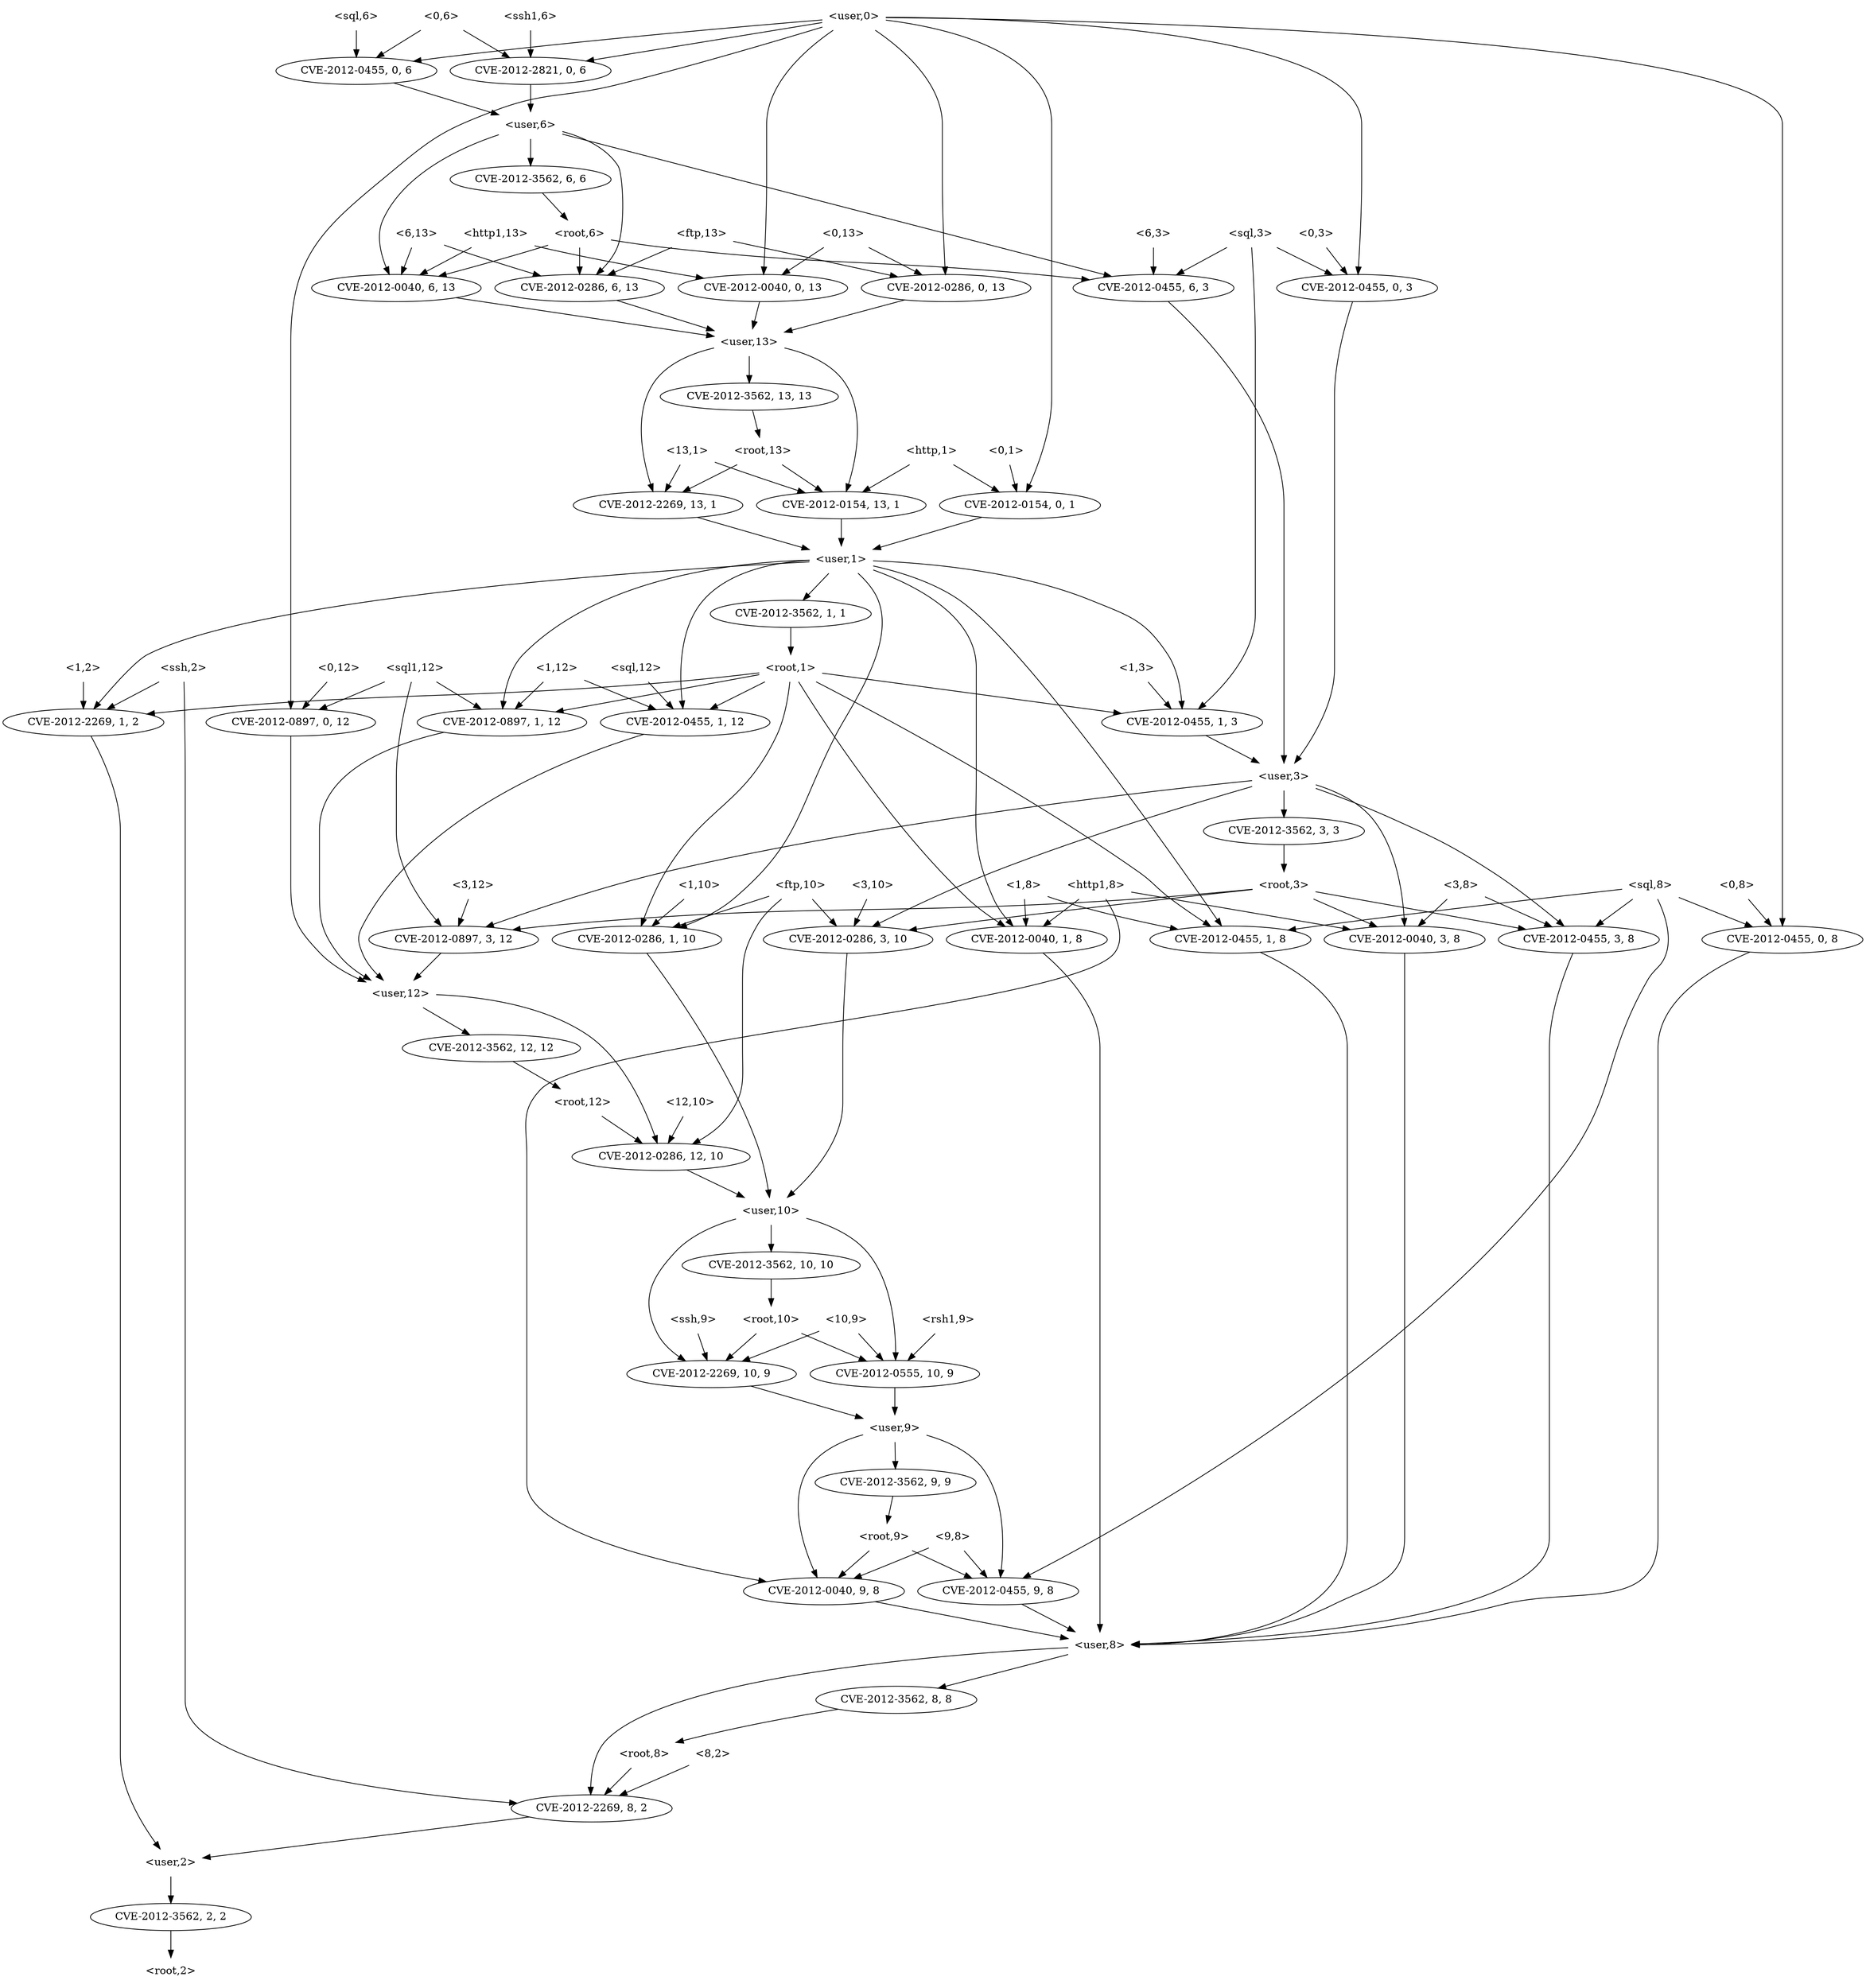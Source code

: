 strict digraph {
	graph [bb="0,0,2026,2628"];
	node [label="\N"];
	"<v_ssh,10,9>"	 [height=0.5,
		label=<CVE-2012-2269, 10, 9>,
		pos="860,810",
		width=2.5686];
	"<user,9>"	 [height=0.5,
		pos="1064,738",
		shape=plaintext,
		width=0.91667];
	"<v_ssh,10,9>" -> "<user,9>"	 [pos="e,1031,750.34 903.51,794.07 938.23,782.16 986.61,765.56 1021.2,753.7"];
	"<v_http1,9,8>"	 [height=0.5,
		label=<CVE-2012-0040, 9, 8>,
		pos="1043,522",
		width=2.4499];
	"<user,9>" -> "<v_http1,9,8>"	 [pos="e,1035.5,540.3 1047.1,719.99 1038.7,710.31 1029.4,697.46 1025,684 1010,638.39 1017.2,623.36 1025,576 1026.4,567.28 1029.1,558.06\
 1032,549.8"];
	"<v_root,9,9>"	 [height=0.5,
		label=<CVE-2012-3562, 9, 9>,
		pos="1122,666",
		width=2.4499];
	"<user,9>" -> "<v_root,9,9>"	 [pos="e,1107.8,684.1 1078.3,719.7 1085.3,711.3 1093.8,701.07 1101.4,691.86"];
	"<v_sql,9,8>"	 [height=0.5,
		label=<CVE-2012-0455, 9, 8>,
		pos="1238,522",
		width=2.4499];
	"<user,9>" -> "<v_sql,9,8>"	 [pos="e,1241.4,540.27 1097,735.57 1133,732.11 1189.3,720.73 1219,684 1249.8,645.9 1247.5,585.22 1242.9,550.25"];
	"<v_ssh,13,1>"	 [height=0.5,
		label=<CVE-2012-2269, 13, 1>,
		pos="627,1962",
		width=2.5686];
	"<user,1>"	 [height=0.5,
		pos="678,1890",
		shape=plaintext,
		width=0.91667];
	"<v_ssh,13,1>" -> "<user,1>"	 [pos="e,665.41,1908.3 639.35,1944.1 645.39,1935.8 652.8,1925.6 659.51,1916.4"];
	"<v_ssh,1,2>"	 [height=0.5,
		label=<CVE-2012-2269, 1, 2>,
		pos="88,1674",
		width=2.4499];
	"<user,1>" -> "<v_ssh,1,2>"	 [pos="e,96.32,1692.1 644.79,1887.6 554.08,1883.2 303.95,1868.6 229,1836 167.12,1809.1 122.08,1739.3 101.12,1701.1"];
	"<v_sql,1,3>"	 [height=0.5,
		label=<CVE-2012-0455, 1, 3>,
		pos="1361,1674",
		width=2.4499];
	"<user,1>" -> "<v_sql,1,3>"	 [pos="e,1348.8,1692 711.22,1888.9 814.98,1888.2 1131.3,1882.2 1221,1836 1251.8,1820.1 1312.4,1741.4 1342.8,1700.2"];
	"<v_ftp,1,10>"	 [height=0.5,
		label=<CVE-2012-0286, 1, 10>,
		pos="557,1386",
		width=2.5686];
	"<user,1>" -> "<v_ftp,1,10>"	 [pos="e,540.42,1403.9 644.8,1885 591.2,1877.9 489.1,1861.4 464,1836 435.42,1807.1 443,1787.6 443,1747 443,1747 443,1747 443,1601 443,1524.6\
 500.36,1448.9 533.7,1411.4"];
	"<v_root,1,1>"	 [height=0.5,
		label=<CVE-2012-3562, 1, 1>,
		pos="561,1818",
		width=2.4499];
	"<user,1>" -> "<v_root,1,1>"	 [pos="e,588.12,1835.2 649.38,1871.9 633.62,1862.5 613.92,1850.7 597.11,1840.6"];
	"<v_sql,1,8>"	 [height=0.5,
		label=<CVE-2012-0455, 1, 8>,
		pos="1316,1386",
		width=2.4499];
	"<user,1>" -> "<v_sql,1,8>"	 [pos="e,1315.5,1404.1 711.03,1887 793.04,1880.8 1010.2,1856.2 1161,1764 1286.2,1687.5 1310.3,1487.6 1314.9,1414.4"];
	"<v_sql1,1,12>"	 [height=0.5,
		label=<CVE-2012-0897, 1, 12>,
		pos="678,1674",
		width=2.5686];
	"<user,1>" -> "<v_sql1,1,12>"	 [pos="e,678,1692.2 678,1871.8 678,1834.8 678,1747.2 678,1702.4"];
	"<v_sql,1,12>"	 [height=0.5,
		label=<CVE-2012-0455, 1, 12>,
		pos="882,1674",
		width=2.5686];
	"<user,1>" -> "<v_sql,1,12>"	 [pos="e,865.86,1691.9 694.35,1871.8 730.47,1834 817.17,1743 858.86,1699.3"];
	"<v_http1,1,8>"	 [height=0.5,
		label=<CVE-2012-0040, 1, 8>,
		pos="320,1386",
		width=2.4499];
	"<user,1>" -> "<v_http1,1,8>"	 [pos="e,303.67,1403.8 644.95,1885.4 543.43,1873.6 243,1831.5 243,1747 243,1747 243,1747 243,1529 243,1483.3 274.26,1438.2 296.95,1411.4"];
	"<v_root,3,3>"	 [height=0.5,
		label=<CVE-2012-3562, 3, 3>,
		pos="1421,1530",
		width=2.4499];
	"<root,3>"	 [height=0.5,
		pos="1410,1458",
		shape=plaintext,
		width=0.89583];
	"<v_root,3,3>" -> "<root,3>"	 [pos="e,1412.7,1476.1 1418.3,1511.7 1417.1,1504 1415.6,1494.7 1414.3,1486.1"];
	"<v_http1,3,8>"	 [height=0.5,
		label=<CVE-2012-0040, 3, 8>,
		pos="1743,1386",
		width=2.4499];
	"<root,3>" -> "<v_http1,3,8>"	 [pos="e,1678.5,1398.4 1442.4,1442.8 1445.3,1441.8 1448.2,1440.8 1451,1440 1461.4,1436.9 1585.5,1414.8 1668.6,1400.1"];
	"<v_sql,3,8>"	 [height=0.5,
		label=<CVE-2012-0455, 3, 8>,
		pos="1548,1386",
		width=2.4499];
	"<root,3>" -> "<v_sql,3,8>"	 [pos="e,1516.3,1403.1 1442.4,1440.6 1461.7,1430.8 1486.5,1418.2 1507.1,1407.7"];
	"<v_sql1,3,12>"	 [height=0.5,
		label=<CVE-2012-0897, 3, 12>,
		pos="913,1386",
		width=2.5686];
	"<root,3>" -> "<v_sql1,3,12>"	 [pos="e,979.89,1398.5 1377.7,1453 1310.2,1444.6 1149.4,1424.2 1015,1404 1006.8,1402.8 998.31,1401.4 989.82,1400.1"];
	"<v_ftp,3,10>"	 [height=0.5,
		label=<CVE-2012-0286, 3, 10>,
		pos="1117,1386",
		width=2.5686];
	"<root,3>" -> "<v_ftp,3,10>"	 [pos="e,1172.9,1400.4 1377.5,1449.2 1330.7,1438.1 1243.3,1417.2 1182.7,1402.7"];
	"<1,12>"	 [height=0.5,
		pos="743,1746",
		shape=plaintext,
		width=0.78472];
	"<1,12>" -> "<v_sql1,1,12>"	 [pos="e,693.88,1692.1 726.93,1727.7 719.06,1719.2 709.44,1708.9 700.83,1699.6"];
	"<1,12>" -> "<v_sql,1,12>"	 [pos="e,850.18,1691 771.46,1730.7 791.57,1720.5 818.81,1706.8 841.22,1695.5"];
	"<user,12>"	 [height=0.5,
		pos="795,1314",
		shape=plaintext,
		width=1.0069];
	"<v_sql1,1,12>" -> "<user,12>"	 [pos="e,777.86,1332.1 685.69,1655.9 696.79,1629.6 716,1577.4 716,1531 716,1531 716,1531 716,1457 716,1411.2 747.72,1366.5 770.96,1339.8"];
	"<v_sql,1,12>" -> "<user,12>"	 [pos="e,786.7,1332 851.67,1656.8 813.81,1634.1 754,1589.1 754,1531 754,1531 754,1531 754,1457 754,1415.4 770.44,1369.6 782.5,1341.5"];
	"<root,1>"	 [height=0.5,
		pos="559,1746",
		shape=plaintext,
		width=0.89583];
	"<root,1>" -> "<v_ssh,1,2>"	 [pos="e,156.95,1685.2 526.63,1740.2 453.14,1729.3 271.95,1702.3 166.87,1686.7"];
	"<root,1>" -> "<v_sql,1,3>"	 [pos="e,1289.8,1684.7 591.43,1740.8 620.98,1737 665.87,1731.6 705,1728 935.67,1706.6 994.42,1714.4 1225,1692 1242.7,1690.3 1261.7,1688.1\
 1279.6,1685.9"];
	"<root,1>" -> "<v_ftp,1,10>"	 [pos="e,549.31,1404.1 550.91,1727.9 539.22,1701.7 519,1649.6 519,1603 519,1603 519,1603 519,1529 519,1487.6 534.23,1441.7 545.41,1413.6"];
	"<root,1>" -> "<v_sql,1,8>"	 [pos="e,1286.8,1403 557.44,1727.7 556.64,1707.9 558.49,1675.8 576,1656 748.89,1460.5 893.03,1573.8 1135,1476 1185.5,1455.6 1241.5,1427.1\
 1277.6,1407.9"];
	"<root,1>" -> "<v_sql1,1,12>"	 [pos="e,650.42,1691.2 588.11,1727.9 604.28,1718.4 624.55,1706.4 641.74,1696.3"];
	"<root,1>" -> "<v_sql,1,12>"	 [pos="e,822.57,1687.9 591.45,1738 642.91,1726.8 744.4,1704.8 812.74,1690"];
	"<root,1>" -> "<v_http1,1,8>"	 [pos="e,310.18,1404.2 538.98,1727.8 482.68,1679 325.39,1539 300,1476 291.86,1455.8 298.23,1431.6 305.88,1413.6"];
	"<user,2>"	 [height=0.5,
		pos="224,162",
		shape=plaintext,
		width=0.91667];
	"<v_ssh,1,2>" -> "<user,2>"	 [pos="e,201.99,180.12 95.892,1655.9 107.29,1629.7 127,1577.5 127,1531 127,1531 127,1531 127,305 127,256.7 165.74,212.73 194.26,186.91"];
	"<user,3>"	 [height=0.5,
		pos="1449,1602",
		shape=plaintext,
		width=0.91667];
	"<v_sql,1,3>" -> "<user,3>"	 [pos="e,1427.4,1620.2 1381.9,1656.4 1393,1647.5 1406.9,1636.5 1419.2,1626.7"];
	"<user,10>"	 [height=0.5,
		pos="876,1026",
		shape=plaintext,
		width=1.0069];
	"<v_ftp,1,10>" -> "<user,10>"	 [pos="e,839.66,1029 565.3,1368 577.28,1341.8 598,1289.7 598,1243 598,1243 598,1243 598,1169 598,1066.3 750.32,1037.8 829.46,1030"];
	"<user,8>"	 [height=0.5,
		pos="1238,450",
		shape=plaintext,
		width=0.91667];
	"<v_sql,1,8>" -> "<user,8>"	 [pos="e,1271.1,463.68 1332.5,1368.3 1355.4,1343.3 1394,1293.6 1394,1243 1394,1243 1394,1243 1394,593 1394,531.33 1326.5,489.35 1280.3,\
467.84"];
	"<v_http1,1,8>" -> "<user,8>"	 [pos="e,1204.9,452.78 327.89,1367.9 339.29,1341.7 359,1289.5 359,1243 359,1243 359,1243 359,593 359,507.36 1017.6,463.58 1194.6,453.36"];
	"<v_http1,9,8>" -> "<user,8>"	 [pos="e,1205,462.86 1084.8,505.98 1117.4,494.3 1162.4,478.14 1195.2,466.37"];
	"<root,9>"	 [height=0.5,
		pos="1139,594",
		shape=plaintext,
		width=0.89583];
	"<v_root,9,9>" -> "<root,9>"	 [pos="e,1134.8,612.1 1126.2,647.7 1128.1,639.9 1130.4,630.51 1132.5,621.83"];
	"<v_sql,9,8>" -> "<user,8>"	 [pos="e,1238,468.1 1238,503.7 1238,495.98 1238,486.71 1238,478.11"];
	"<v_root,2,2>"	 [height=0.5,
		label=<CVE-2012-3562, 2, 2>,
		pos="224,90",
		width=2.4499];
	"<user,2>" -> "<v_root,2,2>"	 [pos="e,224,108.1 224,143.7 224,135.98 224,126.71 224,118.11"];
	"<root,9>" -> "<v_http1,9,8>"	 [pos="e,1065.8,539.62 1115.3,575.7 1102.9,566.66 1087.6,555.5 1074.2,545.77"];
	"<root,9>" -> "<v_sql,9,8>"	 [pos="e,1214.7,539.47 1163.2,575.88 1176.2,566.69 1192.4,555.26 1206.3,545.38"];
	"<v_root,1,1>" -> "<root,1>"	 [pos="e,559.49,1764.1 560.51,1799.7 560.29,1792 560.02,1782.7 559.77,1774.1"];
	"<user,3>" -> "<v_http1,3,8>"	 [pos="e,1729.8,1404.1 1482.2,1585.3 1525.6,1564 1603.1,1523 1661,1476 1684.6,1456.9 1707.7,1430.9 1723.3,1412"];
	"<user,3>" -> "<v_sql,3,8>"	 [pos="e,1548.7,1404.4 1480.5,1584 1494.1,1575 1508.9,1562.8 1518,1548 1543.5,1506.4 1548.3,1448.3 1548.7,1414.5"];
	"<user,3>" -> "<v_sql1,3,12>"	 [pos="e,948.77,1402.8 1415.7,1591.7 1379.5,1581.4 1319.9,1564.2 1269,1548 1175.4,1518.1 1145.5,1524.3 1060,1476 1038.3,1463.7 1037.8,1453.7\
 1017,1440 998.49,1427.8 976.79,1416.3 958.01,1407.2"];
	"<user,3>" -> "<v_root,3,3>"	 [pos="e,1427.8,1548.1 1442.1,1583.7 1438.9,1575.8 1435.1,1566.3 1431.6,1557.5"];
	"<user,3>" -> "<v_ftp,3,10>"	 [pos="e,1135.2,1403.9 1415.8,1589.6 1389.9,1580.1 1353.6,1565.4 1324,1548 1253.6,1506.7 1180.3,1444.3 1142.7,1410.6"];
	"<rsh1,9>"	 [height=0.5,
		pos="1126,882",
		shape=plaintext,
		width=0.92361];
	"<v_rsh1,10,9>"	 [height=0.5,
		label=<CVE-2012-0555, 10, 9>,
		pos="1064,810",
		width=2.5686];
	"<rsh1,9>" -> "<v_rsh1,10,9>"	 [pos="e,1079.1,828.1 1110.7,863.7 1103.2,855.3 1094.2,845.07 1086,835.86"];
	"<v_rsh1,10,9>" -> "<user,9>"	 [pos="e,1064,756.1 1064,791.7 1064,783.98 1064,774.71 1064,766.11"];
	"<0,6>"	 [height=0.5,
		pos="562,2610",
		shape=plaintext,
		width=0.75];
	"<v_sql,0,6>"	 [height=0.5,
		label=<CVE-2012-0455, 0, 6>,
		pos="466,2538",
		width=2.4499];
	"<0,6>" -> "<v_sql,0,6>"	 [pos="e,488.8,2555.6 538.27,2591.7 525.88,2582.7 510.56,2571.5 497.23,2561.8"];
	"<v_ssh1,0,6>"	 [height=0.5,
		label=<CVE-2012-2821, 0, 6>,
		pos="661,2538",
		width=2.4499];
	"<0,6>" -> "<v_ssh1,0,6>"	 [pos="e,637.71,2555.5 586.22,2591.9 599.21,2582.7 615.37,2571.3 629.34,2561.4"];
	"<user,6>"	 [height=0.5,
		pos="995,2466",
		shape=plaintext,
		width=0.91667];
	"<v_sql,0,6>" -> "<user,6>"	 [pos="e,961.94,2470.5 529.71,2525.5 541.11,2523.6 552.9,2521.6 564,2520 705.38,2499.1 873.73,2480.1 951.57,2471.6"];
	"<v_ssh1,0,6>" -> "<user,6>"	 [pos="e,961.63,2474 720.33,2524.6 786.64,2510.7 892.45,2488.5 951.51,2476.1"];
	"<8,2>"	 [height=0.5,
		pos="322,306",
		shape=plaintext,
		width=0.75];
	"<v_ssh,8,2>"	 [height=0.5,
		label=<CVE-2012-2269, 8, 2>,
		pos="322,234",
		width=2.4499];
	"<8,2>" -> "<v_ssh,8,2>"	 [pos="e,322,252.1 322,287.7 322,279.98 322,270.71 322,262.11"];
	"<v_ssh,8,2>" -> "<user,2>"	 [pos="e,248.08,180.2 298.78,216.41 286.12,207.37 270.26,196.04 256.4,186.14"];
	"<user,8>" -> "<v_ssh,8,2>"	 [pos="e,391.7,245.16 1204.7,436.15 1155,417.37 1058.4,382.25 974,360 770.47,306.36 525.54,265.64 401.84,246.7"];
	"<v_root,8,8>"	 [height=0.5,
		label=<CVE-2012-3562, 8, 8>,
		pos="877,378",
		width=2.4499];
	"<user,8>" -> "<v_root,8,8>"	 [pos="e,938.62,390.95 1204.7,442.54 1146.8,431.32 1026.4,407.98 948.81,392.92"];
	"<v_ftp,0,13>"	 [height=0.5,
		label=<CVE-2012-0286, 0, 13>,
		pos="678,2250",
		width=2.5686];
	"<user,13>"	 [height=0.5,
		pos="729,2178",
		shape=plaintext,
		width=1.0069];
	"<v_ftp,0,13>" -> "<user,13>"	 [pos="e,716.41,2196.3 690.35,2232.1 696.39,2223.8 703.8,2213.6 710.51,2204.4"];
	"<v_root,13,13>"	 [height=0.5,
		label=<CVE-2012-3562, 13, 13>,
		pos="729,2106",
		width=2.7013];
	"<user,13>" -> "<v_root,13,13>"	 [pos="e,729,2124.1 729,2159.7 729,2152 729,2142.7 729,2134.1"];
	"<user,13>" -> "<v_ssh,13,1>"	 [pos="e,620.93,1980.1 692.5,2169.2 668.21,2162 638.09,2148.4 623,2124 597.56,2082.8 608.35,2023.7 618.01,1989.8"];
	"<v_http,13,1>"	 [height=0.5,
		label=<CVE-2012-0154, 13, 1>,
		pos="831,1962",
		width=2.5686];
	"<user,13>" -> "<v_http,13,1>"	 [pos="e,837.07,1980.1 765.5,2169.2 789.79,2162 819.91,2148.4 835,2124 860.44,2082.8 849.65,2023.7 839.99,1989.8"];
	"<ftp,10>"	 [height=0.5,
		pos="655,1458",
		shape=plaintext,
		width=0.89583];
	"<v_ftp,12,10>"	 [height=0.5,
		label=<CVE-2012-0286, 12, 10>,
		pos="798,1098",
		width=2.7013];
	"<ftp,10>" -> "<v_ftp,12,10>"	 [pos="e,750.54,1113.8 659.65,1439.7 666.38,1413 678,1360.5 678,1315 678,1315 678,1315 678,1241 678,1200.6 672.56,1184.2 697,1152 708.26\
,1137.2 724.88,1126.1 741.41,1118"];
	"<ftp,10>" -> "<v_ftp,3,10>"	 [pos="e,1049.4,1398.3 687.7,1452.4 750.82,1443.4 893.87,1422.8 1014,1404 1022.2,1402.7 1030.8,1401.3 1039.4,1400"];
	"<ftp,10>" -> "<v_ftp,1,10>"	 [pos="e,580.05,1403.5 631.03,1439.9 618.17,1430.7 602.17,1419.3 588.34,1409.4"];
	"<v_ftp,12,10>" -> "<user,10>"	 [pos="e,857.02,1044 816.88,1080.1 826.68,1071.3 838.81,1060.4 849.52,1050.8"];
	"<v_ftp,3,10>" -> "<user,10>"	 [pos="e,912.35,1034.6 1109.9,1367.8 1099.7,1341.5 1082,1289.2 1082,1243 1082,1243 1082,1243 1082,1169 1082,1091.8 982.84,1053.4 922.12\
,1037.1"];
	"<user,10>" -> "<v_rsh1,10,9>"	 [pos="e,1064.5,828.13 912.47,1020.8 945.15,1015.1 992.24,1002 1021,972 1056,935.49 1063.3,873.71 1064.3,838.24"];
	"<user,10>" -> "<v_ssh,10,9>"	 [pos="e,832.24,827.24 845.12,1007.9 831.85,999 817.47,986.8 809,972 792.95,943.96 801.23,932.23 799,900 797.9,884.04 792.36,878.56 799\
,864 804.46,852.01 814.13,841.69 824.17,833.42"];
	"<v_root,10,10>"	 [height=0.5,
		label=<CVE-2012-3562, 10, 10>,
		pos="915,954",
		width=2.7013];
	"<user,10>" -> "<v_root,10,10>"	 [pos="e,905.47,972.1 885.64,1007.7 890.13,999.64 895.56,989.89 900.52,980.98"];
	"<root,10>"	 [height=0.5,
		pos="924,882",
		shape=plaintext,
		width=1];
	"<v_root,10,10>" -> "<root,10>"	 [pos="e,921.8,900.1 917.22,935.7 918.22,927.98 919.41,918.71 920.51,910.11"];
	"<root,2>"	 [height=0.5,
		pos="224,18",
		shape=plaintext,
		width=0.89583];
	"<root,13>"	 [height=0.5,
		pos="744,2034",
		shape=plaintext,
		width=1];
	"<v_root,13,13>" -> "<root,13>"	 [pos="e,740.33,2052.1 732.71,2087.7 734.36,2080 736.35,2070.7 738.19,2062.1"];
	"<root,13>" -> "<v_ssh,13,1>"	 [pos="e,654.12,1979.2 715.38,2015.9 699.62,2006.5 679.92,1994.7 663.11,1984.6"];
	"<root,13>" -> "<v_http,13,1>"	 [pos="e,810.34,1979.6 765.51,2015.7 776.63,2006.7 790.35,1995.7 802.36,1986"];
	"<root,8>"	 [height=0.5,
		pos="559,306",
		shape=plaintext,
		width=0.89583];
	"<v_root,8,8>" -> "<root,8>"	 [pos="e,591.4,314.13 819.41,364.32 756.56,350.49 657.43,328.67 601.35,316.32"];
	"<ssh,9>"	 [height=0.5,
		pos="839,882",
		shape=plaintext,
		width=0.84028];
	"<ssh,9>" -> "<v_ssh,10,9>"	 [pos="e,854.87,828.1 844.19,863.7 846.53,855.9 849.35,846.51 851.95,837.83"];
	"<user,0>"	 [height=0.5,
		pos="1011,2610",
		shape=plaintext,
		width=0.91667];
	"<v_sql1,0,12>"	 [height=0.5,
		label=<CVE-2012-0897, 0, 12>,
		pos="1124,1674",
		width=2.5686];
	"<user,0>" -> "<v_sql1,0,12>"	 [pos="e,1148.5,1691.5 1044.1,2606.9 1116.6,2600.3 1283,2573.7 1283,2467 1283,2467 1283,2467 1283,1889 1283,1805.1 1203.3,1732.8 1156.8\
,1697.6"];
	"<v_http1,0,13>"	 [height=0.5,
		label=<CVE-2012-0040, 0, 13>,
		pos="474,2250",
		width=2.5686];
	"<user,0>" -> "<v_http1,0,13>"	 [pos="e,488.93,2268 977.72,2603.5 940.52,2596.3 879.3,2581.6 832,2556 687,2477.4 547.93,2332.9 495.71,2275.5"];
	"<user,0>" -> "<v_ssh1,0,6>"	 [pos="e,721.65,2551.1 977.76,2602.4 921.5,2591.1 806.35,2568.1 731.48,2553.1"];
	"<user,0>" -> "<v_ftp,0,13>"	 [pos="e,734.22,2264.3 977.75,2601.2 921.83,2586 815,2546.4 815,2467 815,2467 815,2467 815,2393 815,2352.6 821.42,2335.5 796,2304 782.66\
,2287.5 763.08,2275.9 743.69,2267.9"];
	"<user,0>" -> "<v_sql,0,6>"	 [pos="e,529.44,2550.5 977.83,2605.7 903.56,2598.1 718.27,2578.5 564,2556 556.04,2554.8 547.74,2553.5 539.48,2552.2"];
	"<v_sql,0,8>"	 [height=0.5,
		label=<CVE-2012-0455, 0, 8>,
		pos="1938,1386",
		width=2.4499];
	"<user,0>" -> "<v_sql,0,8>"	 [pos="e,1938,1404 1044.3,2607.5 1209.9,2599.5 1938,2559.3 1938,2467 1938,2467 1938,2467 1938,1529 1938,1489 1938,1442.7 1938,1414.1"];
	"<v_sql,0,3>"	 [height=0.5,
		label=<CVE-2012-0455, 0, 3>,
		pos="1631,2250",
		width=2.4499];
	"<user,0>" -> "<v_sql,0,3>"	 [pos="e,1616.9,2268.2 1044.2,2607.8 1165.1,2602.7 1575,2577.2 1575,2467 1575,2467 1575,2467 1575,2393 1575,2352.5 1578.9,2341.2 1595,2304\
 1599.1,2294.5 1605.1,2284.8 1610.9,2276.4"];
	"<v_http,0,1>"	 [height=0.5,
		label=<CVE-2012-0154, 0, 1>,
		pos="1030,1962",
		width=2.4499];
	"<user,0>" -> "<v_http,0,1>"	 [pos="e,1076,1977.5 1044.2,2601.2 1100.2,2586 1207,2546.4 1207,2467 1207,2467 1207,2467 1207,2105 1207,2041.8 1137.4,2002 1085.5,1981.1"];
	"<v_sql1,0,12>" -> "<user,12>"	 [pos="e,795.35,1332.2 1091.9,1657.1 1025.2,1622 872.76,1531.1 811,1404 801.59,1384.6 797.67,1360.5 796.06,1342.2"];
	"<v_http1,0,13>" -> "<user,13>"	 [pos="e,692.61,2189 525.3,2234.9 571.4,2222.3 638.51,2203.8 682.94,2191.6"];
	"<v_sql,0,8>" -> "<user,8>"	 [pos="e,1271.3,451.54 1918.7,1368.3 1892.5,1343.8 1849,1295.1 1849,1243 1849,1243 1849,1243 1849,593 1849,476.38 1421.4,455.5 1281.6,451.79"];
	"<v_sql,0,3>" -> "<user,3>"	 [pos="e,1482.2,1617.9 1623.1,2231.9 1611.7,2205.7 1592,2153.5 1592,2107 1592,2107 1592,2107 1592,1745 1592,1687.6 1533.3,1645.5 1491.2\
,1622.6"];
	"<v_http,0,1>" -> "<user,1>"	 [pos="e,711.16,1897.6 969.09,1948.9 898.26,1934.8 783.14,1911.9 721.02,1899.6"];
	"<ssh1,6>"	 [height=0.5,
		pos="661,2610",
		shape=plaintext,
		width=0.94444];
	"<ssh1,6>" -> "<v_ssh1,0,6>"	 [pos="e,661,2556.1 661,2591.7 661,2584 661,2574.7 661,2566.1"];
	"<v_root,12,12>"	 [height=0.5,
		label=<CVE-2012-3562, 12, 12>,
		pos="923,1242",
		width=2.7013];
	"<root,12>"	 [height=0.5,
		pos="892,1170",
		shape=plaintext,
		width=1];
	"<v_root,12,12>" -> "<root,12>"	 [pos="e,899.57,1188.1 915.34,1223.7 911.81,1215.7 907.54,1206.1 903.63,1197.3"];
	"<root,12>" -> "<v_ftp,12,10>"	 [pos="e,820.32,1115.6 868.76,1151.7 856.63,1142.7 841.64,1131.5 828.58,1121.8"];
	"<v_http,13,1>" -> "<user,1>"	 [pos="e,711.01,1906.1 796.28,1945.1 773.71,1934.8 744.14,1921.3 720.21,1910.3"];
	"<v_ftp,6,13>"	 [height=0.5,
		label=<CVE-2012-0286, 6, 13>,
		pos="1086,2250",
		width=2.5686];
	"<user,6>" -> "<v_ftp,6,13>"	 [pos="e,1102.7,2267.8 1028.2,2464.2 1064.8,2461.4 1122.4,2450.6 1150,2412 1180.9,2368.7 1138.6,2308.4 1109.5,2275.3"];
	"<v_sql,6,3>"	 [height=0.5,
		label=<CVE-2012-0455, 6, 3>,
		pos="1399,2250",
		width=2.4499];
	"<user,6>" -> "<v_sql,6,3>"	 [pos="e,1379.8,2267.7 1028.1,2458.3 1064.2,2450.2 1123.1,2434.9 1170,2412 1249.3,2373.4 1331.2,2308.6 1372.2,2274.2"];
	"<v_http1,6,13>"	 [height=0.5,
		label=<CVE-2012-0040, 6, 13>,
		pos="882,2250",
		width=2.5686];
	"<user,6>" -> "<v_http1,6,13>"	 [pos="e,894.75,2268 980.29,2447.7 972.33,2437.7 962.78,2424.7 956,2412 931.96,2367 939.89,2349.6 917,2304 912.3,2294.6 906.27,2284.9 900.54\
,2276.4"];
	"<v_root,6,6>"	 [height=0.5,
		label=<CVE-2012-3562, 6, 6>,
		pos="1053,2394",
		width=2.4499];
	"<user,6>" -> "<v_root,6,6>"	 [pos="e,1038.8,2412.1 1009.3,2447.7 1016.3,2439.3 1024.8,2429.1 1032.4,2419.9"];
	"<v_http1,3,8>" -> "<user,8>"	 [pos="e,1271.2,455.56 1718.8,1368.6 1686.9,1345 1635,1298 1635,1243 1635,1243 1635,1243 1635,593 1635,518.52 1384.1,472.72 1281.2,457.07"];
	"<v_sql,3,8>" -> "<user,8>"	 [pos="e,1271.2,453.16 1540.1,1367.9 1528.7,1341.7 1509,1289.5 1509,1243 1509,1243 1509,1243 1509,593 1509,491.54 1358.1,462.43 1281.5,\
454.19"];
	"<v_sql1,3,12>" -> "<user,12>"	 [pos="e,823.87,1332.1 885.63,1368.8 869.86,1359.4 849.81,1347.5 832.58,1337.3"];
	"<0,1>"	 [height=0.5,
		pos="1030,2034",
		shape=plaintext,
		width=0.75];
	"<0,1>" -> "<v_http,0,1>"	 [pos="e,1030,1980.1 1030,2015.7 1030,2008 1030,1998.7 1030,1990.1"];
	"<http,1>"	 [height=0.5,
		pos="934,2034",
		shape=plaintext,
		width=0.89583];
	"<http,1>" -> "<v_http,0,1>"	 [pos="e,1007.2,1979.6 957.73,2015.7 970.12,2006.7 985.44,1995.5 998.77,1985.8"];
	"<http,1>" -> "<v_http,13,1>"	 [pos="e,855.23,1979.5 908.8,2015.9 895.16,2006.6 878.16,1995 863.52,1985.1"];
	"<ftp,13>"	 [height=0.5,
		pos="876,2322",
		shape=plaintext,
		width=0.89583];
	"<ftp,13>" -> "<v_ftp,6,13>"	 [pos="e,1041.5,2265.8 908.35,2310.2 941.23,2299.3 992.75,2282.1 1031.9,2269"];
	"<ftp,13>" -> "<v_ftp,0,13>"	 [pos="e,721,2266 843.65,2309.3 838.75,2307.5 833.74,2305.7 829,2304 796.32,2292.4 759.59,2279.5 730.54,2269.3"];
	"<v_ftp,6,13>" -> "<user,13>"	 [pos="e,765.33,2186.1 1023.4,2236.7 952.56,2222.8 838.8,2200.5 775.43,2188.1"];
	"<sql,3>"	 [height=0.5,
		pos="1515,2322",
		shape=plaintext,
		width=0.8125];
	"<sql,3>" -> "<v_sql,0,3>"	 [pos="e,1604.1,2267.2 1543.4,2303.9 1559,2294.5 1578.5,2282.7 1595.2,2272.6"];
	"<sql,3>" -> "<v_sql,1,3>"	 [pos="e,1377.5,1691.7 1515,2304 1515,2277.3 1515,2224.1 1515,2179 1515,2179 1515,2179 1515,2105 1515,2004.1 1439,1991.9 1439,1891 1439\
,1891 1439,1891 1439,1817 1439,1771.1 1407.3,1726.1 1384.3,1699.4"];
	"<sql,3>" -> "<v_sql,6,3>"	 [pos="e,1425.9,2267.2 1486.6,2303.9 1471,2294.5 1451.5,2282.7 1434.8,2272.6"];
	"<v_sql,6,3>" -> "<user,3>"	 [pos="e,1454.7,1620.3 1415.5,2232.3 1438.4,2207.3 1477,2157.6 1477,2107 1477,2107 1477,2107 1477,1745 1477,1704.3 1465.8,1658.2 1457.5\
,1629.9"];
	"<root,8>" -> "<v_ssh,8,2>"	 [pos="e,370.04,249.19 526.54,295.41 488.87,284.29 426.01,265.72 379.9,252.1"];
	"<9,8>"	 [height=0.5,
		pos="1061,594",
		shape=plaintext,
		width=0.75];
	"<9,8>" -> "<v_http1,9,8>"	 [pos="e,1047.4,540.1 1056.6,575.7 1054.5,567.9 1052.1,558.51 1049.9,549.83"];
	"<9,8>" -> "<v_sql,9,8>"	 [pos="e,1195.7,537.88 1088,579.95 1091,578.58 1094.1,577.24 1097,576 1126.2,563.65 1159.3,551.13 1186.1,541.35"];
	"<0,8>"	 [height=0.5,
		pos="1883,1458",
		shape=plaintext,
		width=0.75];
	"<0,8>" -> "<v_sql,0,8>"	 [pos="e,1924.6,1404.1 1896.6,1439.7 1903.1,1431.4 1911.1,1421.3 1918.2,1412.1"];
	"<12,10>"	 [height=0.5,
		pos="738,1170",
		shape=plaintext,
		width=0.88889];
	"<12,10>" -> "<v_ftp,12,10>"	 [pos="e,783.34,1116.1 752.83,1151.7 760.02,1143.3 768.8,1133.1 776.69,1123.9"];
	"<user,12>" -> "<v_ftp,12,10>"	 [pos="e,797.76,1116.2 795.24,1295.8 795.76,1258.8 796.99,1171.2 797.62,1126.4"];
	"<user,12>" -> "<v_root,12,12>"	 [pos="e,893.33,1259.2 826.31,1295.9 843.87,1286.3 865.91,1274.2 884.51,1264"];
	"<6,13>"	 [height=0.5,
		pos="998,2322",
		shape=plaintext,
		width=0.78472];
	"<6,13>" -> "<v_ftp,6,13>"	 [pos="e,1065.1,2267.6 1019.8,2303.7 1031,2294.7 1044.9,2283.7 1057,2274"];
	"<6,13>" -> "<v_http1,6,13>"	 [pos="e,908.89,2267.2 969.62,2303.9 954,2294.5 934.47,2282.7 917.8,2272.6"];
	"<v_http1,6,13>" -> "<user,13>"	 [pos="e,765.45,2195.7 847.28,2233.1 825.82,2223.3 798.02,2210.6 774.77,2199.9"];
	"<v_root,2,2>" -> "<root,2>"	 [pos="e,224,36.104 224,71.697 224,63.983 224,54.712 224,46.112"];
	"<10,9>"	 [height=0.5,
		pos="1007,882",
		shape=plaintext,
		width=0.78472];
	"<10,9>" -> "<v_rsh1,10,9>"	 [pos="e,1050.1,828.1 1021.1,863.7 1027.9,855.3 1036.3,845.07 1043.8,835.86"];
	"<10,9>" -> "<v_ssh,10,9>"	 [pos="e,893.4,826.91 978.66,867.5 957.05,857.22 926.96,842.88 902.48,831.23"];
	"<0,3>"	 [height=0.5,
		pos="1631,2322",
		shape=plaintext,
		width=0.75];
	"<0,3>" -> "<v_sql,0,3>"	 [pos="e,1631,2268.1 1631,2303.7 1631,2296 1631,2286.7 1631,2278.1"];
	"<1,8>"	 [height=0.5,
		pos="336,1458",
		shape=plaintext,
		width=0.75];
	"<1,8>" -> "<v_http1,1,8>"	 [pos="e,323.91,1404.1 332.04,1439.7 330.28,1432 328.16,1422.7 326.2,1414.1"];
	"<1,8>" -> "<v_sql,1,8>"	 [pos="e,1254.5,1398.9 363.1,1442.8 366.05,1441.7 369.05,1440.7 372,1440 554.69,1394.9 1030.9,1424.1 1218,1404 1226.6,1403.1 1235.6,1401.9\
 1244.5,1400.5"];
	"<root,10>" -> "<v_rsh1,10,9>"	 [pos="e,1032,826.99 958.25,863.88 977.76,854.12 1002.3,841.83 1022.9,831.55"];
	"<root,10>" -> "<v_ssh,10,9>"	 [pos="e,875.64,828.1 908.18,863.7 900.43,855.22 890.96,844.86 882.48,835.58"];
	"<sql1,12>"	 [height=0.5,
		pos="1003,1746",
		shape=plaintext,
		width=1.0069];
	"<sql1,12>" -> "<v_sql1,1,12>"	 [pos="e,737.45,1687.8 966.66,1737.2 913.81,1725.8 814.7,1704.4 747.53,1690"];
	"<sql1,12>" -> "<v_sql1,3,12>"	 [pos="e,932.53,1403.6 1003,1728 1003,1701.3 1003,1648.1 1003,1603 1003,1603 1003,1603 1003,1529 1003,1481.4 966.55,1436.9 940.04,1410.8"];
	"<sql1,12>" -> "<v_sql1,0,12>"	 [pos="e,1096,1691.2 1032.6,1727.9 1049,1718.4 1069.7,1706.4 1087.1,1696.3"];
	"<3,8>"	 [height=0.5,
		pos="1625,1458",
		shape=plaintext,
		width=0.75];
	"<3,8>" -> "<v_http1,3,8>"	 [pos="e,1715.6,1403.2 1652.1,1440.9 1668.3,1431.3 1689.1,1419 1706.8,1408.5"];
	"<3,8>" -> "<v_sql,3,8>"	 [pos="e,1566.3,1403.6 1606,1439.7 1596.3,1430.9 1584.4,1420.1 1574,1410.6"];
	"<ssh,2>"	 [height=0.5,
		pos="184,1746",
		shape=plaintext,
		width=0.84028];
	"<ssh,2>" -> "<v_ssh,1,2>"	 [pos="e,110.8,1691.6 160.27,1727.7 147.88,1718.7 132.56,1707.5 119.23,1697.8"];
	"<ssh,2>" -> "<v_ssh,8,2>"	 [pos="e,294.93,251.21 188.05,1727.6 193.89,1701 204,1648.3 204,1603 204,1603 204,1603 204,377 204,324.85 251.67,281.62 286.41,257.05"];
	"<root,6>"	 [height=0.5,
		pos="1083,2322",
		shape=plaintext,
		width=0.89583];
	"<root,6>" -> "<v_ftp,6,13>"	 [pos="e,1085.3,2268.1 1083.7,2303.7 1084.1,2296 1084.5,2286.7 1084.8,2278.1"];
	"<root,6>" -> "<v_sql,6,3>"	 [pos="e,1341.7,2263.7 1115.3,2313.8 1166,2302.6 1265.1,2280.7 1331.7,2265.9"];
	"<root,6>" -> "<v_http1,6,13>"	 [pos="e,925.55,2266 1050.7,2309.5 1045.5,2307.7 1040.1,2305.8 1035,2304 1001.9,2292.4 964.65,2279.5 935.22,2269.3"];
	"<sql,6>"	 [height=0.5,
		pos="466,2610",
		shape=plaintext,
		width=0.8125];
	"<sql,6>" -> "<v_sql,0,6>"	 [pos="e,466,2556.1 466,2591.7 466,2584 466,2574.7 466,2566.1"];
	"<1,10>"	 [height=0.5,
		pos="576,1458",
		shape=plaintext,
		width=0.78472];
	"<1,10>" -> "<v_ftp,1,10>"	 [pos="e,561.64,1404.1 571.3,1439.7 569.19,1431.9 566.64,1422.5 564.28,1413.8"];
	"<v_root,6,6>" -> "<root,6>"	 [pos="e,1075.6,2340.3 1060.3,2376.1 1063.7,2368.1 1067.8,2358.4 1071.6,2349.5"];
	"<6,3>"	 [height=0.5,
		pos="1399,2322",
		shape=plaintext,
		width=0.75];
	"<6,3>" -> "<v_sql,6,3>"	 [pos="e,1399,2268.1 1399,2303.7 1399,2296 1399,2286.7 1399,2278.1"];
	"<1,3>"	 [height=0.5,
		pos="1361,1746",
		shape=plaintext,
		width=0.75];
	"<1,3>" -> "<v_sql,1,3>"	 [pos="e,1361,1692.1 1361,1727.7 1361,1720 1361,1710.7 1361,1702.1"];
	"<0,13>"	 [height=0.5,
		pos="662,2322",
		shape=plaintext,
		width=0.78472];
	"<0,13>" -> "<v_ftp,0,13>"	 [pos="e,674.09,2268.1 665.96,2303.7 667.72,2296 669.84,2286.7 671.8,2278.1"];
	"<0,13>" -> "<v_http1,0,13>"	 [pos="e,516.3,2266.1 633.36,2309.6 628.57,2307.7 623.65,2305.8 619,2304 588.19,2292.3 553.51,2279.6 525.8,2269.6"];
	"<3,10>"	 [height=0.5,
		pos="1098,1458",
		shape=plaintext,
		width=0.78472];
	"<3,10>" -> "<v_ftp,3,10>"	 [pos="e,1112.4,1404.1 1102.7,1439.7 1104.8,1431.9 1107.4,1422.5 1109.7,1413.8"];
	"<3,12>"	 [height=0.5,
		pos="913,1458",
		shape=plaintext,
		width=0.78472];
	"<3,12>" -> "<v_sql1,3,12>"	 [pos="e,913,1404.1 913,1439.7 913,1432 913,1422.7 913,1414.1"];
	"<sql,8>"	 [height=0.5,
		pos="1490,1458",
		shape=plaintext,
		width=0.8125];
	"<sql,8>" -> "<v_sql,0,8>"	 [pos="e,1873.7,1398.4 1519.4,1451.7 1539.1,1448.3 1565.6,1443.7 1589,1440 1700.3,1422.5 1728.7,1421.6 1840,1404 1847.7,1402.8 1855.7,1401.5\
 1863.7,1400.1"];
	"<sql,8>" -> "<v_sql,3,8>"	 [pos="e,1533.8,1404.1 1504.3,1439.7 1511.3,1431.3 1519.8,1421.1 1527.4,1411.9"];
	"<sql,8>" -> "<v_sql,9,8>"	 [pos="e,1265.1,539.21 1474.2,1439.6 1466.1,1429.8 1456.8,1416.9 1451,1404 1434.4,1367.1 1432,1355.4 1432,1315 1432,1315 1432,1315 1432\
,953 1432,852.07 1356,839.93 1356,739 1356,739 1356,739 1356,665 1356,612.85 1308.3,569.62 1273.6,545.05"];
	"<sql,8>" -> "<v_sql,1,8>"	 [pos="e,1355.7,1402.2 1460.7,1444.1 1457.4,1442.7 1454.1,1441.3 1451,1440 1422.7,1428.3 1390.9,1415.8 1365.2,1405.8"];
	"<0,12>"	 [height=0.5,
		pos="1124,1746",
		shape=plaintext,
		width=0.78472];
	"<0,12>" -> "<v_sql1,0,12>"	 [pos="e,1124,1692.1 1124,1727.7 1124,1720 1124,1710.7 1124,1702.1"];
	"<1,2>"	 [height=0.5,
		pos="70,1746",
		shape=plaintext,
		width=0.75];
	"<1,2>" -> "<v_ssh,1,2>"	 [pos="e,83.602,1692.1 74.449,1727.7 76.455,1719.9 78.869,1710.5 81.101,1701.8"];
	"<sql,12>"	 [height=0.5,
		pos="882,1746",
		shape=plaintext,
		width=0.91667];
	"<sql,12>" -> "<v_sql,1,12>"	 [pos="e,882,1692.1 882,1727.7 882,1720 882,1710.7 882,1702.1"];
	"<13,1>"	 [height=0.5,
		pos="661,2034",
		shape=plaintext,
		width=0.78472];
	"<13,1>" -> "<v_ssh,13,1>"	 [pos="e,635.31,1980.1 652.6,2015.7 648.73,2007.7 644.05,1998.1 639.76,1989.3"];
	"<13,1>" -> "<v_http,13,1>"	 [pos="e,791.56,1978.4 689.58,2020.1 692.75,2018.7 695.94,2017.3 699,2016 726.29,2004.4 757.02,1992 781.96,1982.2"];
	"<http1,8>"	 [height=0.5,
		pos="417,1458",
		shape=plaintext,
		width=0.97917];
	"<http1,8>" -> "<v_http1,3,8>"	 [pos="e,1681.8,1399 452.36,1451 476.43,1447.2 509.05,1442.5 538,1440 1028.4,1397.7 1155.3,1454.2 1645,1404 1653.7,1403.1 1662.7,1401.9\
 1671.7,1400.6"];
	"<http1,8>" -> "<v_http1,9,8>"	 [pos="e,956.03,525.37 420.84,1439.6 426.4,1412.9 436,1360.3 436,1315 436,1315 436,1315 436,665 436,561.54 774.57,533.41 945.99,525.8"];
	"<http1,8>" -> "<v_http1,1,8>"	 [pos="e,343.03,1403.6 393.02,1439.7 380.39,1430.6 364.73,1419.3 351.17,1409.5"];
	"<http1,13>"	 [height=0.5,
		pos="748,2322",
		shape=plaintext,
		width=1.0833];
	"<http1,13>" -> "<v_http1,6,13>"	 [pos="e,851.4,2267 780.78,2303.9 799.38,2294.2 822.78,2281.9 842.39,2271.7"];
	"<http1,13>" -> "<v_http1,0,13>"	 [pos="e,535.08,2263.6 708.8,2307 705.5,2305.9 702.2,2304.9 699,2304 647.94,2289.2 589.47,2275.5 544.94,2265.8"];
}
